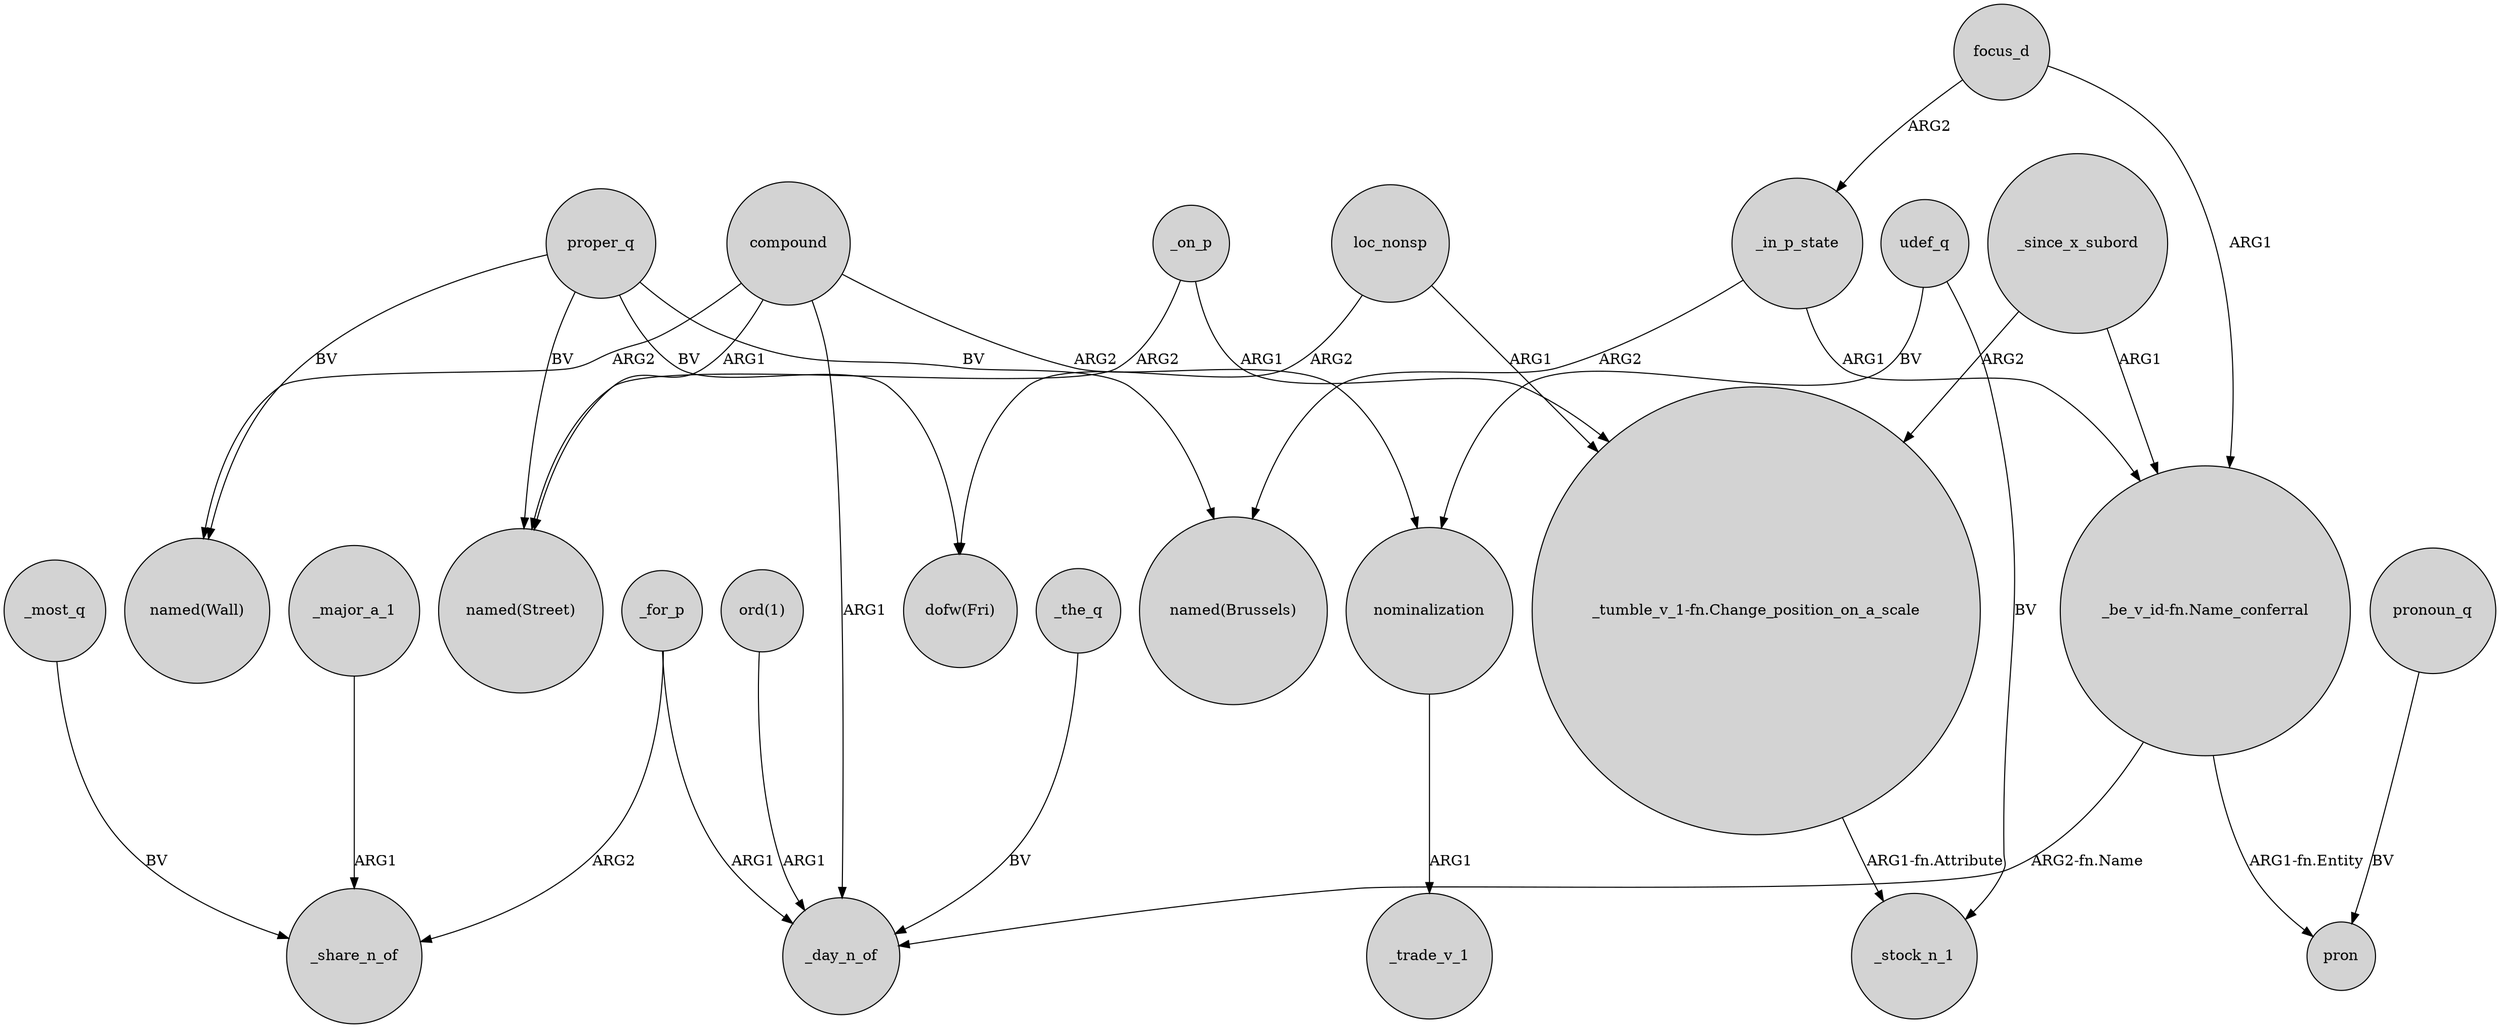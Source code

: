 digraph {
	node [shape=circle style=filled]
	proper_q -> "named(Brussels)" [label=BV]
	focus_d -> _in_p_state [label=ARG2]
	_for_p -> _share_n_of [label=ARG2]
	proper_q -> "dofw(Fri)" [label=BV]
	"ord(1)" -> _day_n_of [label=ARG1]
	_on_p -> "_tumble_v_1-fn.Change_position_on_a_scale" [label=ARG1]
	_on_p -> "named(Street)" [label=ARG2]
	loc_nonsp -> "dofw(Fri)" [label=ARG2]
	udef_q -> nominalization [label=BV]
	_since_x_subord -> "_be_v_id-fn.Name_conferral" [label=ARG1]
	_for_p -> _day_n_of [label=ARG1]
	_since_x_subord -> "_tumble_v_1-fn.Change_position_on_a_scale" [label=ARG2]
	compound -> nominalization [label=ARG2]
	loc_nonsp -> "_tumble_v_1-fn.Change_position_on_a_scale" [label=ARG1]
	pronoun_q -> pron [label=BV]
	focus_d -> "_be_v_id-fn.Name_conferral" [label=ARG1]
	compound -> "named(Wall)" [label=ARG2]
	udef_q -> _stock_n_1 [label=BV]
	_the_q -> _day_n_of [label=BV]
	compound -> "named(Street)" [label=ARG1]
	_in_p_state -> "_be_v_id-fn.Name_conferral" [label=ARG1]
	_most_q -> _share_n_of [label=BV]
	_in_p_state -> "named(Brussels)" [label=ARG2]
	_major_a_1 -> _share_n_of [label=ARG1]
	"_be_v_id-fn.Name_conferral" -> _day_n_of [label="ARG2-fn.Name"]
	"_be_v_id-fn.Name_conferral" -> pron [label="ARG1-fn.Entity"]
	"_tumble_v_1-fn.Change_position_on_a_scale" -> _stock_n_1 [label="ARG1-fn.Attribute"]
	proper_q -> "named(Wall)" [label=BV]
	compound -> _day_n_of [label=ARG1]
	proper_q -> "named(Street)" [label=BV]
	nominalization -> _trade_v_1 [label=ARG1]
}

